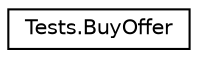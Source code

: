 digraph "Graphical Class Hierarchy"
{
 // INTERACTIVE_SVG=YES
 // LATEX_PDF_SIZE
  edge [fontname="Helvetica",fontsize="10",labelfontname="Helvetica",labelfontsize="10"];
  node [fontname="Helvetica",fontsize="10",shape=record];
  rankdir="LR";
  Node0 [label="Tests.BuyOffer",height=0.2,width=0.4,color="black", fillcolor="white", style="filled",URL="$classTests_1_1BuyOffer.html",tooltip="Prueba de la clase OfferManager."];
}
